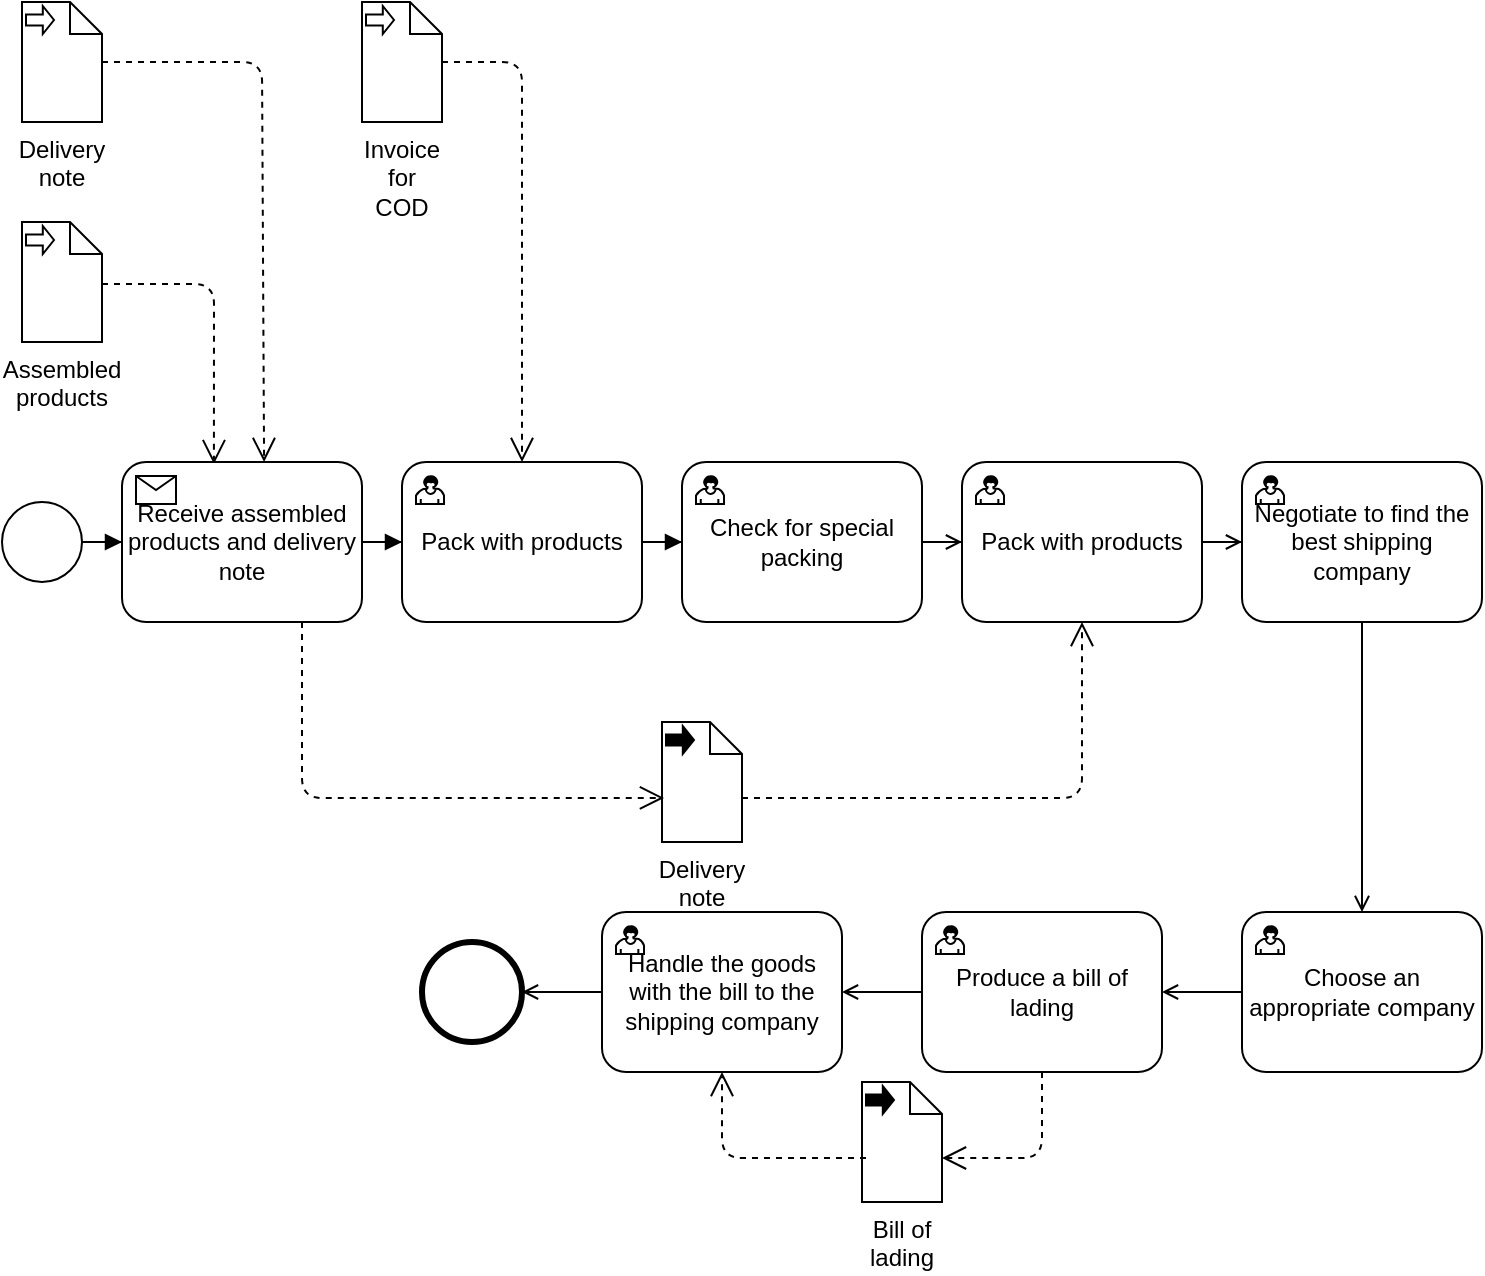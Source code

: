 <mxfile version="13.8.8" type="github">
  <diagram id="y6UEvjkFGSSqOhaioVO-" name="Page-1">
    <mxGraphModel dx="1422" dy="794" grid="1" gridSize="10" guides="1" tooltips="1" connect="1" arrows="1" fold="1" page="1" pageScale="1" pageWidth="827" pageHeight="1169" math="0" shadow="0">
      <root>
        <mxCell id="0" />
        <mxCell id="1" parent="0" />
        <mxCell id="80DPC7aocMvaC6fDKEws-32" style="edgeStyle=orthogonalEdgeStyle;rounded=0;orthogonalLoop=1;jettySize=auto;html=1;startArrow=none;startFill=0;endArrow=block;endFill=1;" edge="1" parent="1" source="80DPC7aocMvaC6fDKEws-13" target="80DPC7aocMvaC6fDKEws-30">
          <mxGeometry relative="1" as="geometry" />
        </mxCell>
        <mxCell id="80DPC7aocMvaC6fDKEws-13" value="" style="shape=mxgraph.bpmn.shape;html=1;verticalLabelPosition=bottom;labelBackgroundColor=#ffffff;verticalAlign=top;align=center;perimeter=ellipsePerimeter;outlineConnect=0;outline=standard;symbol=general;fillColor=#FFFFFF;" vertex="1" parent="1">
          <mxGeometry y="300" width="40" height="40" as="geometry" />
        </mxCell>
        <mxCell id="80DPC7aocMvaC6fDKEws-17" value="Delivery note" style="shape=note;whiteSpace=wrap;size=16;html=1;dropTarget=0;fillColor=#FFFFFF;labelPosition=center;verticalLabelPosition=bottom;align=center;verticalAlign=top;" vertex="1" parent="1">
          <mxGeometry x="10" y="50" width="40" height="60" as="geometry" />
        </mxCell>
        <mxCell id="80DPC7aocMvaC6fDKEws-18" value="" style="html=1;shape=singleArrow;arrowWidth=0.4;arrowSize=0.4;outlineConnect=0;" vertex="1" parent="80DPC7aocMvaC6fDKEws-17">
          <mxGeometry width="14" height="14" relative="1" as="geometry">
            <mxPoint x="2" y="2" as="offset" />
          </mxGeometry>
        </mxCell>
        <mxCell id="80DPC7aocMvaC6fDKEws-20" value="" style="startArrow=none;startFill=0;startSize=7;endArrow=open;endFill=0;endSize=10;dashed=1;html=1;entryX=0.592;entryY=0;entryDx=0;entryDy=0;entryPerimeter=0;" edge="1" parent="1" source="80DPC7aocMvaC6fDKEws-17" target="80DPC7aocMvaC6fDKEws-30">
          <mxGeometry width="100" relative="1" as="geometry">
            <mxPoint x="100" y="149.5" as="sourcePoint" />
            <mxPoint x="200" y="270" as="targetPoint" />
            <Array as="points">
              <mxPoint x="130" y="80" />
            </Array>
          </mxGeometry>
        </mxCell>
        <mxCell id="80DPC7aocMvaC6fDKEws-24" value="&lt;span&gt;Assembled products&lt;/span&gt;" style="shape=note;whiteSpace=wrap;size=16;html=1;dropTarget=0;fillColor=#FFFFFF;labelPosition=center;verticalLabelPosition=bottom;align=center;verticalAlign=top;" vertex="1" parent="1">
          <mxGeometry x="10" y="160" width="40" height="60" as="geometry" />
        </mxCell>
        <mxCell id="80DPC7aocMvaC6fDKEws-25" value="" style="html=1;shape=singleArrow;arrowWidth=0.4;arrowSize=0.4;outlineConnect=0;" vertex="1" parent="80DPC7aocMvaC6fDKEws-24">
          <mxGeometry width="14" height="14" relative="1" as="geometry">
            <mxPoint x="2" y="2" as="offset" />
          </mxGeometry>
        </mxCell>
        <mxCell id="80DPC7aocMvaC6fDKEws-28" value="" style="startArrow=none;startFill=0;startSize=7;endArrow=open;endFill=0;endSize=10;dashed=1;html=1;exitX=1;exitY=0.517;exitDx=0;exitDy=0;exitPerimeter=0;entryX=0.383;entryY=0.013;entryDx=0;entryDy=0;entryPerimeter=0;" edge="1" parent="1" source="80DPC7aocMvaC6fDKEws-24" target="80DPC7aocMvaC6fDKEws-30">
          <mxGeometry width="100" relative="1" as="geometry">
            <mxPoint x="120" y="90" as="sourcePoint" />
            <mxPoint x="176.96" y="278" as="targetPoint" />
            <Array as="points">
              <mxPoint x="106" y="191" />
            </Array>
          </mxGeometry>
        </mxCell>
        <mxCell id="80DPC7aocMvaC6fDKEws-36" style="edgeStyle=orthogonalEdgeStyle;rounded=0;orthogonalLoop=1;jettySize=auto;html=1;startArrow=none;startFill=0;endArrow=block;endFill=1;" edge="1" parent="1" source="80DPC7aocMvaC6fDKEws-30" target="80DPC7aocMvaC6fDKEws-33">
          <mxGeometry relative="1" as="geometry" />
        </mxCell>
        <mxCell id="80DPC7aocMvaC6fDKEws-30" value="Receive assembled products and delivery note" style="html=1;whiteSpace=wrap;rounded=1;dropTarget=0;fillColor=#FFFFFF;" vertex="1" parent="1">
          <mxGeometry x="60" y="280" width="120" height="80" as="geometry" />
        </mxCell>
        <mxCell id="80DPC7aocMvaC6fDKEws-31" value="" style="html=1;shape=message;outlineConnect=0;" vertex="1" parent="80DPC7aocMvaC6fDKEws-30">
          <mxGeometry width="20" height="14" relative="1" as="geometry">
            <mxPoint x="7" y="7" as="offset" />
          </mxGeometry>
        </mxCell>
        <mxCell id="80DPC7aocMvaC6fDKEws-44" style="edgeStyle=orthogonalEdgeStyle;rounded=0;orthogonalLoop=1;jettySize=auto;html=1;entryX=0;entryY=0.5;entryDx=0;entryDy=0;startArrow=none;startFill=0;endArrow=block;endFill=1;" edge="1" parent="1" source="80DPC7aocMvaC6fDKEws-33" target="80DPC7aocMvaC6fDKEws-41">
          <mxGeometry relative="1" as="geometry" />
        </mxCell>
        <mxCell id="80DPC7aocMvaC6fDKEws-33" value="Pack with products" style="html=1;whiteSpace=wrap;rounded=1;dropTarget=0;fillColor=#FFFFFF;" vertex="1" parent="1">
          <mxGeometry x="200" y="280" width="120" height="80" as="geometry" />
        </mxCell>
        <mxCell id="80DPC7aocMvaC6fDKEws-34" value="" style="html=1;shape=mxgraph.bpmn.user_task;outlineConnect=0;" vertex="1" parent="80DPC7aocMvaC6fDKEws-33">
          <mxGeometry width="14" height="14" relative="1" as="geometry">
            <mxPoint x="7" y="7" as="offset" />
          </mxGeometry>
        </mxCell>
        <mxCell id="80DPC7aocMvaC6fDKEws-37" value="Invoice for COD" style="shape=note;whiteSpace=wrap;size=16;html=1;dropTarget=0;fillColor=#FFFFFF;labelPosition=center;verticalLabelPosition=bottom;align=center;verticalAlign=top;" vertex="1" parent="1">
          <mxGeometry x="180" y="50" width="40" height="60" as="geometry" />
        </mxCell>
        <mxCell id="80DPC7aocMvaC6fDKEws-38" value="" style="html=1;shape=singleArrow;arrowWidth=0.4;arrowSize=0.4;outlineConnect=0;" vertex="1" parent="80DPC7aocMvaC6fDKEws-37">
          <mxGeometry width="14" height="14" relative="1" as="geometry">
            <mxPoint x="2" y="2" as="offset" />
          </mxGeometry>
        </mxCell>
        <mxCell id="80DPC7aocMvaC6fDKEws-40" value="" style="startArrow=none;startFill=0;startSize=7;endArrow=open;endFill=0;endSize=10;dashed=1;html=1;entryX=0.5;entryY=0;entryDx=0;entryDy=0;" edge="1" parent="1" source="80DPC7aocMvaC6fDKEws-37" target="80DPC7aocMvaC6fDKEws-33">
          <mxGeometry width="100" relative="1" as="geometry">
            <mxPoint x="220" y="80" as="sourcePoint" />
            <mxPoint x="301.04" y="280" as="targetPoint" />
            <Array as="points">
              <mxPoint x="260" y="80" />
            </Array>
          </mxGeometry>
        </mxCell>
        <mxCell id="80DPC7aocMvaC6fDKEws-54" style="edgeStyle=orthogonalEdgeStyle;rounded=0;orthogonalLoop=1;jettySize=auto;html=1;startArrow=none;startFill=0;endArrow=open;endFill=0;" edge="1" parent="1" source="80DPC7aocMvaC6fDKEws-41" target="80DPC7aocMvaC6fDKEws-45">
          <mxGeometry relative="1" as="geometry" />
        </mxCell>
        <mxCell id="80DPC7aocMvaC6fDKEws-41" value="Check for special packing" style="html=1;whiteSpace=wrap;rounded=1;dropTarget=0;fillColor=#FFFFFF;" vertex="1" parent="1">
          <mxGeometry x="340" y="280" width="120" height="80" as="geometry" />
        </mxCell>
        <mxCell id="80DPC7aocMvaC6fDKEws-42" value="" style="html=1;shape=mxgraph.bpmn.user_task;outlineConnect=0;" vertex="1" parent="80DPC7aocMvaC6fDKEws-41">
          <mxGeometry width="14" height="14" relative="1" as="geometry">
            <mxPoint x="7" y="7" as="offset" />
          </mxGeometry>
        </mxCell>
        <mxCell id="80DPC7aocMvaC6fDKEws-60" style="edgeStyle=orthogonalEdgeStyle;rounded=0;orthogonalLoop=1;jettySize=auto;html=1;startArrow=none;startFill=0;endArrow=open;endFill=0;" edge="1" parent="1" source="80DPC7aocMvaC6fDKEws-45" target="80DPC7aocMvaC6fDKEws-55">
          <mxGeometry relative="1" as="geometry" />
        </mxCell>
        <mxCell id="80DPC7aocMvaC6fDKEws-45" value="Pack with products" style="html=1;whiteSpace=wrap;rounded=1;dropTarget=0;fillColor=#FFFFFF;" vertex="1" parent="1">
          <mxGeometry x="480" y="280" width="120" height="80" as="geometry" />
        </mxCell>
        <mxCell id="80DPC7aocMvaC6fDKEws-46" value="" style="html=1;shape=mxgraph.bpmn.user_task;outlineConnect=0;" vertex="1" parent="80DPC7aocMvaC6fDKEws-45">
          <mxGeometry width="14" height="14" relative="1" as="geometry">
            <mxPoint x="7" y="7" as="offset" />
          </mxGeometry>
        </mxCell>
        <mxCell id="80DPC7aocMvaC6fDKEws-48" value="Delivery note" style="shape=note;whiteSpace=wrap;size=16;html=1;dropTarget=0;fillColor=#FFFFFF;labelPosition=center;verticalLabelPosition=bottom;align=center;verticalAlign=top;" vertex="1" parent="1">
          <mxGeometry x="330" y="410" width="40" height="60" as="geometry" />
        </mxCell>
        <mxCell id="80DPC7aocMvaC6fDKEws-49" value="" style="html=1;shape=singleArrow;arrowWidth=0.4;arrowSize=0.4;outlineConnect=0;fillColor=#000000;" vertex="1" parent="80DPC7aocMvaC6fDKEws-48">
          <mxGeometry width="14" height="14" relative="1" as="geometry">
            <mxPoint x="2" y="2" as="offset" />
          </mxGeometry>
        </mxCell>
        <mxCell id="80DPC7aocMvaC6fDKEws-50" value="" style="startArrow=none;startFill=0;startSize=7;endArrow=open;endFill=0;endSize=10;dashed=1;html=1;exitX=0;exitY=0;exitDx=40;exitDy=38;exitPerimeter=0;" edge="1" parent="1" source="80DPC7aocMvaC6fDKEws-48">
          <mxGeometry width="100" relative="1" as="geometry">
            <mxPoint x="380" y="169.5" as="sourcePoint" />
            <mxPoint x="540" y="360" as="targetPoint" />
            <Array as="points">
              <mxPoint x="540" y="448" />
            </Array>
          </mxGeometry>
        </mxCell>
        <mxCell id="80DPC7aocMvaC6fDKEws-52" value="" style="startArrow=none;startFill=0;startSize=7;endArrow=open;endFill=0;endSize=10;dashed=1;html=1;exitX=0.75;exitY=1;exitDx=0;exitDy=0;entryX=0.025;entryY=0.633;entryDx=0;entryDy=0;entryPerimeter=0;" edge="1" parent="1" source="80DPC7aocMvaC6fDKEws-30" target="80DPC7aocMvaC6fDKEws-48">
          <mxGeometry width="100" relative="1" as="geometry">
            <mxPoint x="320" y="370" as="sourcePoint" />
            <mxPoint x="420" y="370" as="targetPoint" />
            <Array as="points">
              <mxPoint x="150" y="448" />
            </Array>
          </mxGeometry>
        </mxCell>
        <mxCell id="80DPC7aocMvaC6fDKEws-59" style="edgeStyle=orthogonalEdgeStyle;rounded=0;orthogonalLoop=1;jettySize=auto;html=1;entryX=0.5;entryY=0;entryDx=0;entryDy=0;startArrow=none;startFill=0;endArrow=open;endFill=0;" edge="1" parent="1" source="80DPC7aocMvaC6fDKEws-55" target="80DPC7aocMvaC6fDKEws-57">
          <mxGeometry relative="1" as="geometry" />
        </mxCell>
        <mxCell id="80DPC7aocMvaC6fDKEws-55" value="Negotiate to find the best shipping company" style="html=1;whiteSpace=wrap;rounded=1;dropTarget=0;fillColor=#FFFFFF;" vertex="1" parent="1">
          <mxGeometry x="620" y="280" width="120" height="80" as="geometry" />
        </mxCell>
        <mxCell id="80DPC7aocMvaC6fDKEws-56" value="" style="html=1;shape=mxgraph.bpmn.user_task;outlineConnect=0;" vertex="1" parent="80DPC7aocMvaC6fDKEws-55">
          <mxGeometry width="14" height="14" relative="1" as="geometry">
            <mxPoint x="7" y="7" as="offset" />
          </mxGeometry>
        </mxCell>
        <mxCell id="80DPC7aocMvaC6fDKEws-63" style="edgeStyle=orthogonalEdgeStyle;rounded=0;orthogonalLoop=1;jettySize=auto;html=1;entryX=1;entryY=0.5;entryDx=0;entryDy=0;startArrow=none;startFill=0;endArrow=open;endFill=0;" edge="1" parent="1" source="80DPC7aocMvaC6fDKEws-57" target="80DPC7aocMvaC6fDKEws-61">
          <mxGeometry relative="1" as="geometry" />
        </mxCell>
        <mxCell id="80DPC7aocMvaC6fDKEws-57" value="Choose an appropriate company" style="html=1;whiteSpace=wrap;rounded=1;dropTarget=0;fillColor=#FFFFFF;" vertex="1" parent="1">
          <mxGeometry x="620" y="505" width="120" height="80" as="geometry" />
        </mxCell>
        <mxCell id="80DPC7aocMvaC6fDKEws-58" value="" style="html=1;shape=mxgraph.bpmn.user_task;outlineConnect=0;" vertex="1" parent="80DPC7aocMvaC6fDKEws-57">
          <mxGeometry width="14" height="14" relative="1" as="geometry">
            <mxPoint x="7" y="7" as="offset" />
          </mxGeometry>
        </mxCell>
        <mxCell id="80DPC7aocMvaC6fDKEws-72" style="edgeStyle=orthogonalEdgeStyle;rounded=0;orthogonalLoop=1;jettySize=auto;html=1;entryX=1;entryY=0.5;entryDx=0;entryDy=0;startArrow=none;startFill=0;endArrow=open;endFill=0;" edge="1" parent="1" source="80DPC7aocMvaC6fDKEws-61" target="80DPC7aocMvaC6fDKEws-70">
          <mxGeometry relative="1" as="geometry" />
        </mxCell>
        <mxCell id="80DPC7aocMvaC6fDKEws-61" value="Produce a bill of lading" style="html=1;whiteSpace=wrap;rounded=1;dropTarget=0;fillColor=#FFFFFF;" vertex="1" parent="1">
          <mxGeometry x="460" y="505" width="120" height="80" as="geometry" />
        </mxCell>
        <mxCell id="80DPC7aocMvaC6fDKEws-62" value="" style="html=1;shape=mxgraph.bpmn.user_task;outlineConnect=0;" vertex="1" parent="80DPC7aocMvaC6fDKEws-61">
          <mxGeometry width="14" height="14" relative="1" as="geometry">
            <mxPoint x="7" y="7" as="offset" />
          </mxGeometry>
        </mxCell>
        <mxCell id="80DPC7aocMvaC6fDKEws-64" value="" style="startArrow=none;startFill=0;startSize=7;endArrow=open;endFill=0;endSize=10;dashed=1;html=1;exitX=0.5;exitY=1;exitDx=0;exitDy=0;entryX=0;entryY=0;entryDx=40;entryDy=38;entryPerimeter=0;" edge="1" parent="1" source="80DPC7aocMvaC6fDKEws-61" target="80DPC7aocMvaC6fDKEws-65">
          <mxGeometry width="100" relative="1" as="geometry">
            <mxPoint x="160" y="370" as="sourcePoint" />
            <mxPoint x="350" y="638" as="targetPoint" />
            <Array as="points">
              <mxPoint x="520" y="628" />
            </Array>
          </mxGeometry>
        </mxCell>
        <mxCell id="80DPC7aocMvaC6fDKEws-65" value="Bill of lading" style="shape=note;whiteSpace=wrap;size=16;html=1;dropTarget=0;fillColor=#FFFFFF;labelPosition=center;verticalLabelPosition=bottom;align=center;verticalAlign=top;" vertex="1" parent="1">
          <mxGeometry x="430" y="590" width="40" height="60" as="geometry" />
        </mxCell>
        <mxCell id="80DPC7aocMvaC6fDKEws-66" value="" style="html=1;shape=singleArrow;arrowWidth=0.4;arrowSize=0.4;outlineConnect=0;fillColor=#000000;" vertex="1" parent="80DPC7aocMvaC6fDKEws-65">
          <mxGeometry width="14" height="14" relative="1" as="geometry">
            <mxPoint x="2" y="2" as="offset" />
          </mxGeometry>
        </mxCell>
        <mxCell id="80DPC7aocMvaC6fDKEws-76" style="edgeStyle=orthogonalEdgeStyle;rounded=0;orthogonalLoop=1;jettySize=auto;html=1;startArrow=none;startFill=0;endArrow=open;endFill=0;" edge="1" parent="1" source="80DPC7aocMvaC6fDKEws-70" target="80DPC7aocMvaC6fDKEws-74">
          <mxGeometry relative="1" as="geometry" />
        </mxCell>
        <mxCell id="80DPC7aocMvaC6fDKEws-70" value="Handle the goods with the bill to the shipping company" style="html=1;whiteSpace=wrap;rounded=1;dropTarget=0;fillColor=#FFFFFF;" vertex="1" parent="1">
          <mxGeometry x="300" y="505" width="120" height="80" as="geometry" />
        </mxCell>
        <mxCell id="80DPC7aocMvaC6fDKEws-71" value="" style="html=1;shape=mxgraph.bpmn.user_task;outlineConnect=0;" vertex="1" parent="80DPC7aocMvaC6fDKEws-70">
          <mxGeometry width="14" height="14" relative="1" as="geometry">
            <mxPoint x="7" y="7" as="offset" />
          </mxGeometry>
        </mxCell>
        <mxCell id="80DPC7aocMvaC6fDKEws-73" value="" style="startArrow=none;startFill=0;startSize=7;endArrow=open;endFill=0;endSize=10;dashed=1;html=1;entryX=0.5;entryY=1;entryDx=0;entryDy=0;exitX=0.05;exitY=0.633;exitDx=0;exitDy=0;exitPerimeter=0;" edge="1" parent="1" source="80DPC7aocMvaC6fDKEws-65" target="80DPC7aocMvaC6fDKEws-70">
          <mxGeometry width="100" relative="1" as="geometry">
            <mxPoint x="390" y="607" as="sourcePoint" />
            <mxPoint x="340" y="650" as="targetPoint" />
            <Array as="points">
              <mxPoint x="360" y="628" />
            </Array>
          </mxGeometry>
        </mxCell>
        <mxCell id="80DPC7aocMvaC6fDKEws-74" value="" style="shape=mxgraph.bpmn.shape;html=1;verticalLabelPosition=bottom;labelBackgroundColor=#ffffff;verticalAlign=top;align=center;perimeter=ellipsePerimeter;outlineConnect=0;outline=end;symbol=general;fillColor=#FFFFFF;" vertex="1" parent="1">
          <mxGeometry x="210" y="520" width="50" height="50" as="geometry" />
        </mxCell>
      </root>
    </mxGraphModel>
  </diagram>
</mxfile>
